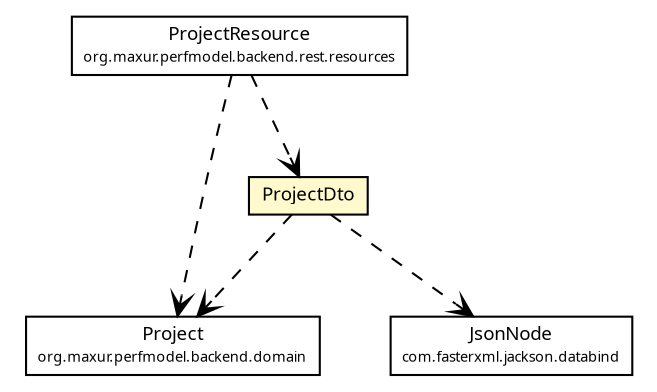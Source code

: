 #!/usr/local/bin/dot
#
# Class diagram 
# Generated by UMLGraph version R5_6-24-gf6e263 (http://www.umlgraph.org/)
#

digraph G {
	edge [fontname="Trebuchet MS",fontsize=10,labelfontname="Trebuchet MS",labelfontsize=10];
	node [fontname="Trebuchet MS",fontsize=10,shape=plaintext];
	nodesep=0.25;
	ranksep=0.5;
	// org.maxur.perfmodel.backend.domain.Project
	c1032 [label=<<table title="org.maxur.perfmodel.backend.domain.Project" border="0" cellborder="1" cellspacing="0" cellpadding="2" port="p" href="../../domain/Project.html">
		<tr><td><table border="0" cellspacing="0" cellpadding="1">
<tr><td align="center" balign="center"><font face="Trebuchet MS"> Project </font></td></tr>
<tr><td align="center" balign="center"><font face="Trebuchet MS" point-size="7.0"> org.maxur.perfmodel.backend.domain </font></td></tr>
		</table></td></tr>
		</table>>, URL="../../domain/Project.html", fontname="Trebuchet MS", fontcolor="black", fontsize=9.0];
	// org.maxur.perfmodel.backend.rest.dto.ProjectDto
	c1037 [label=<<table title="org.maxur.perfmodel.backend.rest.dto.ProjectDto" border="0" cellborder="1" cellspacing="0" cellpadding="2" port="p" bgcolor="lemonChiffon" href="./ProjectDto.html">
		<tr><td><table border="0" cellspacing="0" cellpadding="1">
<tr><td align="center" balign="center"><font face="Trebuchet MS"> ProjectDto </font></td></tr>
		</table></td></tr>
		</table>>, URL="./ProjectDto.html", fontname="Trebuchet MS", fontcolor="black", fontsize=9.0];
	// org.maxur.perfmodel.backend.rest.resources.ProjectResource
	c1042 [label=<<table title="org.maxur.perfmodel.backend.rest.resources.ProjectResource" border="0" cellborder="1" cellspacing="0" cellpadding="2" port="p" href="../resources/ProjectResource.html">
		<tr><td><table border="0" cellspacing="0" cellpadding="1">
<tr><td align="center" balign="center"><font face="Trebuchet MS"> ProjectResource </font></td></tr>
<tr><td align="center" balign="center"><font face="Trebuchet MS" point-size="7.0"> org.maxur.perfmodel.backend.rest.resources </font></td></tr>
		</table></td></tr>
		</table>>, URL="../resources/ProjectResource.html", fontname="Trebuchet MS", fontcolor="black", fontsize=9.0];
	// org.maxur.perfmodel.backend.rest.dto.ProjectDto DEPEND com.fasterxml.jackson.databind.JsonNode
	c1037:p -> c1059:p [taillabel="", label="", headlabel="", fontname="Trebuchet MS", fontcolor="black", fontsize=10.0, color="black", arrowhead=open, style=dashed];
	// org.maxur.perfmodel.backend.rest.dto.ProjectDto DEPEND org.maxur.perfmodel.backend.domain.Project
	c1037:p -> c1032:p [taillabel="", label="", headlabel="", fontname="Trebuchet MS", fontcolor="black", fontsize=10.0, color="black", arrowhead=open, style=dashed];
	// org.maxur.perfmodel.backend.rest.resources.ProjectResource DEPEND org.maxur.perfmodel.backend.rest.dto.ProjectDto
	c1042:p -> c1037:p [taillabel="", label="", headlabel="", fontname="Trebuchet MS", fontcolor="black", fontsize=10.0, color="black", arrowhead=open, style=dashed];
	// org.maxur.perfmodel.backend.rest.resources.ProjectResource DEPEND org.maxur.perfmodel.backend.domain.Project
	c1042:p -> c1032:p [taillabel="", label="", headlabel="", fontname="Trebuchet MS", fontcolor="black", fontsize=10.0, color="black", arrowhead=open, style=dashed];
	// com.fasterxml.jackson.databind.JsonNode
	c1059 [label=<<table title="com.fasterxml.jackson.databind.JsonNode" border="0" cellborder="1" cellspacing="0" cellpadding="2" port="p" href="http://java.sun.com/j2se/1.4.2/docs/api/com/fasterxml/jackson/databind/JsonNode.html">
		<tr><td><table border="0" cellspacing="0" cellpadding="1">
<tr><td align="center" balign="center"><font face="Trebuchet MS"> JsonNode </font></td></tr>
<tr><td align="center" balign="center"><font face="Trebuchet MS" point-size="7.0"> com.fasterxml.jackson.databind </font></td></tr>
		</table></td></tr>
		</table>>, URL="http://java.sun.com/j2se/1.4.2/docs/api/com/fasterxml/jackson/databind/JsonNode.html", fontname="Trebuchet MS", fontcolor="black", fontsize=9.0];
}

